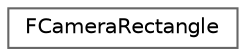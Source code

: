 digraph "Graphical Class Hierarchy"
{
 // INTERACTIVE_SVG=YES
 // LATEX_PDF_SIZE
  bgcolor="transparent";
  edge [fontname=Helvetica,fontsize=10,labelfontname=Helvetica,labelfontsize=10];
  node [fontname=Helvetica,fontsize=10,shape=box,height=0.2,width=0.4];
  rankdir="LR";
  Node0 [id="Node000000",label="FCameraRectangle",height=0.2,width=0.4,color="grey40", fillcolor="white", style="filled",URL="$db/dcb/structFCameraRectangle.html",tooltip="Struct containing:"];
}
